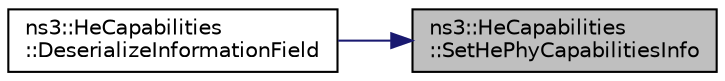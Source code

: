 digraph "ns3::HeCapabilities::SetHePhyCapabilitiesInfo"
{
 // LATEX_PDF_SIZE
  edge [fontname="Helvetica",fontsize="10",labelfontname="Helvetica",labelfontsize="10"];
  node [fontname="Helvetica",fontsize="10",shape=record];
  rankdir="RL";
  Node1 [label="ns3::HeCapabilities\l::SetHePhyCapabilitiesInfo",height=0.2,width=0.4,color="black", fillcolor="grey75", style="filled", fontcolor="black",tooltip="Set the HE PHY Capabilities Info field in the HE Capabilities information element."];
  Node1 -> Node2 [dir="back",color="midnightblue",fontsize="10",style="solid",fontname="Helvetica"];
  Node2 [label="ns3::HeCapabilities\l::DeserializeInformationField",height=0.2,width=0.4,color="black", fillcolor="white", style="filled",URL="$classns3_1_1_he_capabilities.html#abe136c82493c270542f2dec0c7f2c849",tooltip="Deserialize information (i.e., the body of the IE, not including the Element ID and length octets)"];
}
